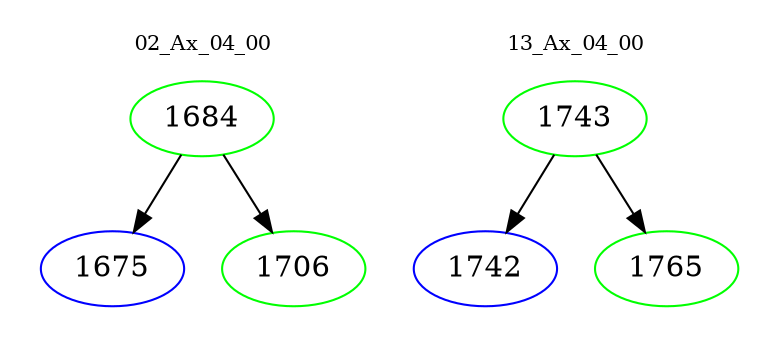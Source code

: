 digraph{
subgraph cluster_0 {
color = white
label = "02_Ax_04_00";
fontsize=10;
T0_1684 [label="1684", color="green"]
T0_1684 -> T0_1675 [color="black"]
T0_1675 [label="1675", color="blue"]
T0_1684 -> T0_1706 [color="black"]
T0_1706 [label="1706", color="green"]
}
subgraph cluster_1 {
color = white
label = "13_Ax_04_00";
fontsize=10;
T1_1743 [label="1743", color="green"]
T1_1743 -> T1_1742 [color="black"]
T1_1742 [label="1742", color="blue"]
T1_1743 -> T1_1765 [color="black"]
T1_1765 [label="1765", color="green"]
}
}
